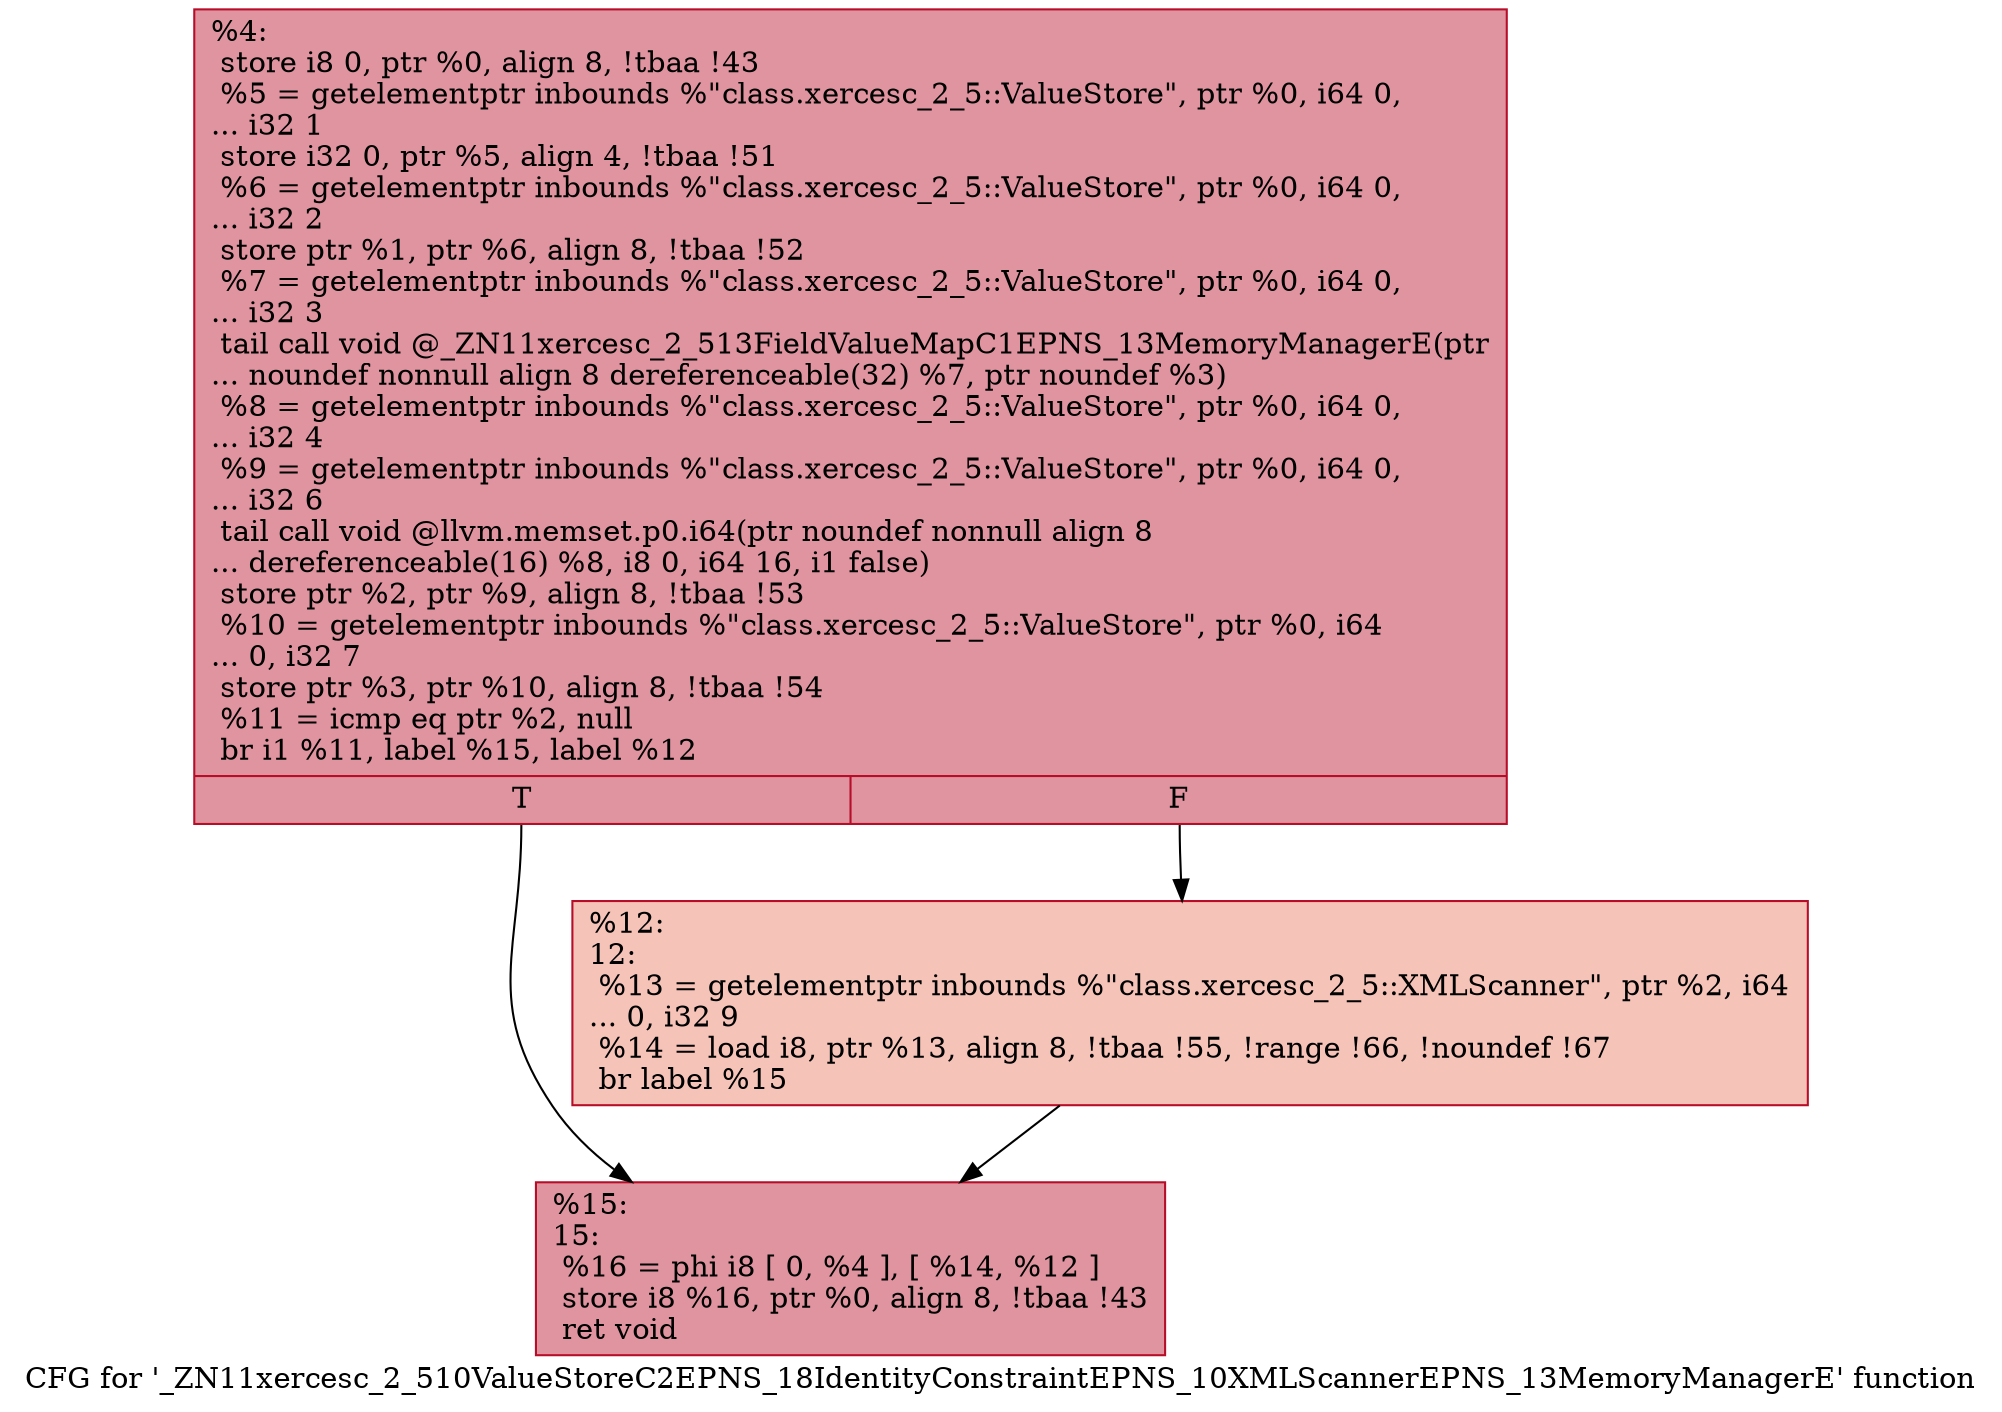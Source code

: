 digraph "CFG for '_ZN11xercesc_2_510ValueStoreC2EPNS_18IdentityConstraintEPNS_10XMLScannerEPNS_13MemoryManagerE' function" {
	label="CFG for '_ZN11xercesc_2_510ValueStoreC2EPNS_18IdentityConstraintEPNS_10XMLScannerEPNS_13MemoryManagerE' function";

	Node0x560876d9f910 [shape=record,color="#b70d28ff", style=filled, fillcolor="#b70d2870",label="{%4:\l  store i8 0, ptr %0, align 8, !tbaa !43\l  %5 = getelementptr inbounds %\"class.xercesc_2_5::ValueStore\", ptr %0, i64 0,\l... i32 1\l  store i32 0, ptr %5, align 4, !tbaa !51\l  %6 = getelementptr inbounds %\"class.xercesc_2_5::ValueStore\", ptr %0, i64 0,\l... i32 2\l  store ptr %1, ptr %6, align 8, !tbaa !52\l  %7 = getelementptr inbounds %\"class.xercesc_2_5::ValueStore\", ptr %0, i64 0,\l... i32 3\l  tail call void @_ZN11xercesc_2_513FieldValueMapC1EPNS_13MemoryManagerE(ptr\l... noundef nonnull align 8 dereferenceable(32) %7, ptr noundef %3)\l  %8 = getelementptr inbounds %\"class.xercesc_2_5::ValueStore\", ptr %0, i64 0,\l... i32 4\l  %9 = getelementptr inbounds %\"class.xercesc_2_5::ValueStore\", ptr %0, i64 0,\l... i32 6\l  tail call void @llvm.memset.p0.i64(ptr noundef nonnull align 8\l... dereferenceable(16) %8, i8 0, i64 16, i1 false)\l  store ptr %2, ptr %9, align 8, !tbaa !53\l  %10 = getelementptr inbounds %\"class.xercesc_2_5::ValueStore\", ptr %0, i64\l... 0, i32 7\l  store ptr %3, ptr %10, align 8, !tbaa !54\l  %11 = icmp eq ptr %2, null\l  br i1 %11, label %15, label %12\l|{<s0>T|<s1>F}}"];
	Node0x560876d9f910:s0 -> Node0x560876da25b0;
	Node0x560876d9f910:s1 -> Node0x560876da2640;
	Node0x560876da2640 [shape=record,color="#b70d28ff", style=filled, fillcolor="#e8765c70",label="{%12:\l12:                                               \l  %13 = getelementptr inbounds %\"class.xercesc_2_5::XMLScanner\", ptr %2, i64\l... 0, i32 9\l  %14 = load i8, ptr %13, align 8, !tbaa !55, !range !66, !noundef !67\l  br label %15\l}"];
	Node0x560876da2640 -> Node0x560876da25b0;
	Node0x560876da25b0 [shape=record,color="#b70d28ff", style=filled, fillcolor="#b70d2870",label="{%15:\l15:                                               \l  %16 = phi i8 [ 0, %4 ], [ %14, %12 ]\l  store i8 %16, ptr %0, align 8, !tbaa !43\l  ret void\l}"];
}
